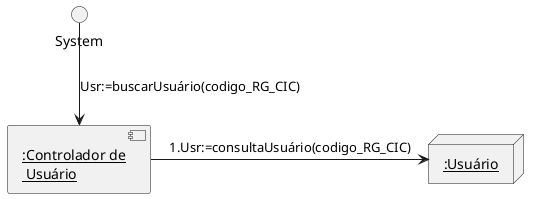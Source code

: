 @startuml

skinparam monochrome true
skinparam shadowing false
hide stereotype

node "<u>:Usuário</u>" as n1
component "<u>:Controlador de</u>\n<u> Usuário</u>" as cont

System -d-> cont :Usr:=buscarUsuário(codigo_RG_CIC)

cont -> n1 :1.Usr:=consultaUsuário(codigo_RG_CIC)

@enduml
